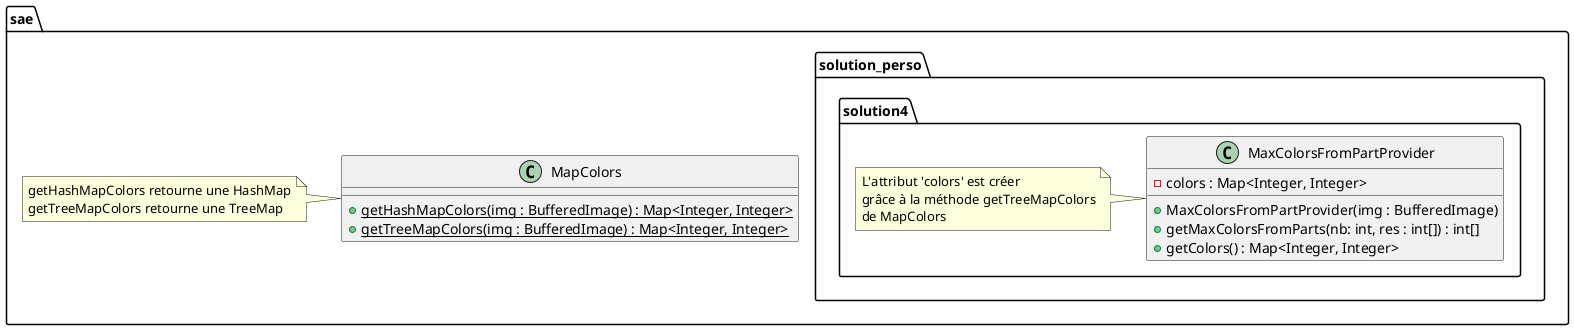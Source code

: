@startuml

package sae {

    class MapColors {
        + {static} getHashMapColors(img : BufferedImage) : Map<Integer, Integer>
        + {static} getTreeMapColors(img : BufferedImage) : Map<Integer, Integer>
    }

    note left{
        getHashMapColors retourne une HashMap
        getTreeMapColors retourne une TreeMap
    }
}

    package sae.solution_perso.solution4{
        class MaxColorsFromPartProvider {
            - colors : Map<Integer, Integer>
            + MaxColorsFromPartProvider(img : BufferedImage)
            + getMaxColorsFromParts(nb: int, res : int[]) : int[]
            + getColors() : Map<Integer, Integer>
        }


        note left {
           L'attribut 'colors' est créer
           grâce à la méthode getTreeMapColors
           de MapColors
        }
    }
}




@enduml